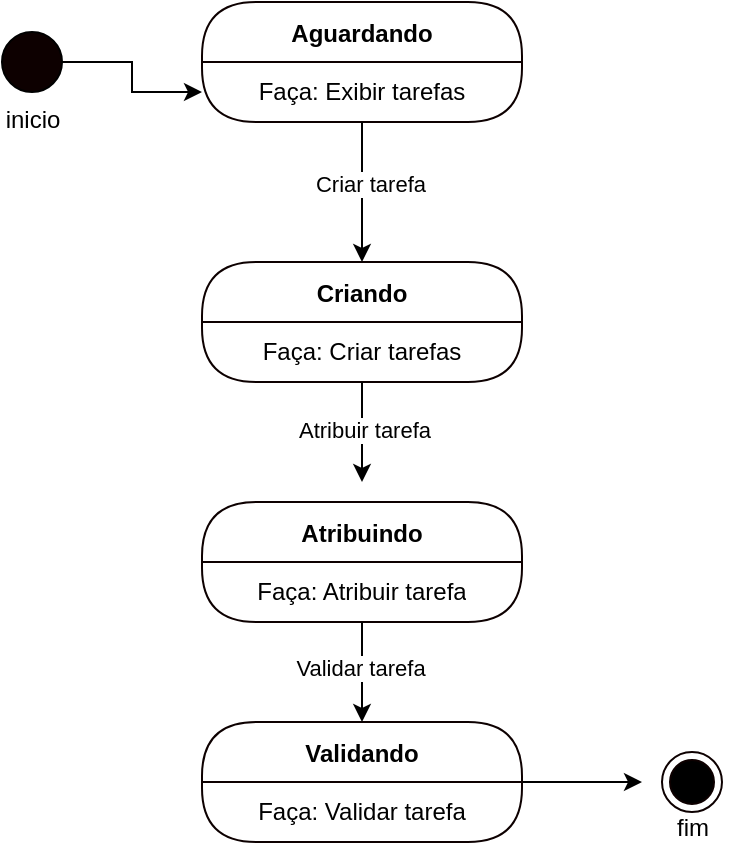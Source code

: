 <mxfile version="21.7.4" type="device">
  <diagram name="Página-1" id="8fmjevdhfhz7o3AnK5xL">
    <mxGraphModel dx="1050" dy="566" grid="1" gridSize="10" guides="1" tooltips="1" connect="1" arrows="1" fold="1" page="1" pageScale="1" pageWidth="827" pageHeight="1169" math="0" shadow="0">
      <root>
        <mxCell id="0" />
        <mxCell id="1" parent="0" />
        <mxCell id="_qyfr5IZ9HIq8Rc6LPQ2-1" value="Aguardando" style="swimlane;fontStyle=1;align=center;verticalAlign=middle;childLayout=stackLayout;horizontal=1;startSize=30;horizontalStack=0;resizeParent=0;resizeLast=1;container=0;fontColor=#000000;collapsible=0;rounded=1;arcSize=30;strokeColor=#0D0000;fillColor=#FFFFFF;swimlaneFillColor=default;dropTarget=0;" vertex="1" parent="1">
          <mxGeometry x="180" y="220" width="160" height="60" as="geometry" />
        </mxCell>
        <mxCell id="_qyfr5IZ9HIq8Rc6LPQ2-2" value="Faça: Exibir tarefas" style="text;html=1;align=center;verticalAlign=middle;spacingLeft=4;spacingRight=4;whiteSpace=wrap;overflow=hidden;rotatable=0;" vertex="1" parent="_qyfr5IZ9HIq8Rc6LPQ2-1">
          <mxGeometry y="30" width="160" height="30" as="geometry" />
        </mxCell>
        <mxCell id="_qyfr5IZ9HIq8Rc6LPQ2-22" value="Subtitle" style="text;html=1;align=center;verticalAlign=middle;spacingLeft=4;spacingRight=4;whiteSpace=wrap;overflow=hidden;rotatable=0;" vertex="1" parent="_qyfr5IZ9HIq8Rc6LPQ2-1">
          <mxGeometry y="60" width="160" as="geometry" />
        </mxCell>
        <mxCell id="_qyfr5IZ9HIq8Rc6LPQ2-4" value="" style="ellipse;html=1;shape=endState;fillColor=#000000;strokeColor=#0D0000;" vertex="1" parent="1">
          <mxGeometry x="410" y="595" width="30" height="30" as="geometry" />
        </mxCell>
        <mxCell id="_qyfr5IZ9HIq8Rc6LPQ2-10" value="Criando" style="swimlane;fontStyle=1;align=center;verticalAlign=middle;childLayout=stackLayout;horizontal=1;startSize=30;horizontalStack=0;resizeParent=0;resizeLast=1;container=0;fontColor=#000000;collapsible=0;rounded=1;arcSize=30;strokeColor=#0D0000;fillColor=#FFFFFF;swimlaneFillColor=default;dropTarget=0;" vertex="1" parent="1">
          <mxGeometry x="180" y="350" width="160" height="60" as="geometry" />
        </mxCell>
        <mxCell id="_qyfr5IZ9HIq8Rc6LPQ2-16" style="edgeStyle=orthogonalEdgeStyle;rounded=0;orthogonalLoop=1;jettySize=auto;html=1;" edge="1" parent="_qyfr5IZ9HIq8Rc6LPQ2-10" source="_qyfr5IZ9HIq8Rc6LPQ2-11">
          <mxGeometry relative="1" as="geometry">
            <mxPoint x="80" y="110" as="targetPoint" />
          </mxGeometry>
        </mxCell>
        <mxCell id="_qyfr5IZ9HIq8Rc6LPQ2-24" value="Atribuir tarefa" style="edgeLabel;html=1;align=center;verticalAlign=middle;resizable=0;points=[];" vertex="1" connectable="0" parent="_qyfr5IZ9HIq8Rc6LPQ2-16">
          <mxGeometry x="-0.05" y="1" relative="1" as="geometry">
            <mxPoint as="offset" />
          </mxGeometry>
        </mxCell>
        <mxCell id="_qyfr5IZ9HIq8Rc6LPQ2-11" value="Faça: Criar tarefas" style="text;html=1;align=center;verticalAlign=middle;spacingLeft=4;spacingRight=4;whiteSpace=wrap;overflow=hidden;rotatable=0;" vertex="1" parent="_qyfr5IZ9HIq8Rc6LPQ2-10">
          <mxGeometry y="30" width="160" height="30" as="geometry" />
        </mxCell>
        <mxCell id="_qyfr5IZ9HIq8Rc6LPQ2-12" value="Atribuindo" style="swimlane;fontStyle=1;align=center;verticalAlign=middle;childLayout=stackLayout;horizontal=1;startSize=30;horizontalStack=0;resizeParent=0;resizeLast=1;container=0;fontColor=#000000;collapsible=0;rounded=1;arcSize=30;strokeColor=#0D0000;fillColor=#FFFFFF;swimlaneFillColor=default;dropTarget=0;" vertex="1" parent="1">
          <mxGeometry x="180" y="470" width="160" height="60" as="geometry" />
        </mxCell>
        <mxCell id="_qyfr5IZ9HIq8Rc6LPQ2-13" value="Faça: Atribuir tarefa" style="text;html=1;align=center;verticalAlign=middle;spacingLeft=4;spacingRight=4;whiteSpace=wrap;overflow=hidden;rotatable=0;" vertex="1" parent="_qyfr5IZ9HIq8Rc6LPQ2-12">
          <mxGeometry y="30" width="160" height="30" as="geometry" />
        </mxCell>
        <mxCell id="_qyfr5IZ9HIq8Rc6LPQ2-15" style="edgeStyle=orthogonalEdgeStyle;rounded=0;orthogonalLoop=1;jettySize=auto;html=1;entryX=0.5;entryY=0;entryDx=0;entryDy=0;" edge="1" parent="1" source="_qyfr5IZ9HIq8Rc6LPQ2-2" target="_qyfr5IZ9HIq8Rc6LPQ2-10">
          <mxGeometry relative="1" as="geometry" />
        </mxCell>
        <mxCell id="_qyfr5IZ9HIq8Rc6LPQ2-23" value="Criar tarefa" style="edgeLabel;html=1;align=center;verticalAlign=middle;resizable=0;points=[];" vertex="1" connectable="0" parent="_qyfr5IZ9HIq8Rc6LPQ2-15">
          <mxGeometry x="-0.114" y="4" relative="1" as="geometry">
            <mxPoint as="offset" />
          </mxGeometry>
        </mxCell>
        <mxCell id="_qyfr5IZ9HIq8Rc6LPQ2-30" style="edgeStyle=orthogonalEdgeStyle;rounded=0;orthogonalLoop=1;jettySize=auto;html=1;" edge="1" parent="1" source="_qyfr5IZ9HIq8Rc6LPQ2-17">
          <mxGeometry relative="1" as="geometry">
            <mxPoint x="400" y="610" as="targetPoint" />
          </mxGeometry>
        </mxCell>
        <mxCell id="_qyfr5IZ9HIq8Rc6LPQ2-17" value="Validando" style="swimlane;fontStyle=1;align=center;verticalAlign=middle;childLayout=stackLayout;horizontal=1;startSize=30;horizontalStack=0;resizeParent=0;resizeLast=1;container=0;fontColor=#000000;collapsible=0;rounded=1;arcSize=30;strokeColor=#0D0000;fillColor=#FFFFFF;swimlaneFillColor=default;dropTarget=0;" vertex="1" parent="1">
          <mxGeometry x="180" y="580" width="160" height="60" as="geometry" />
        </mxCell>
        <mxCell id="_qyfr5IZ9HIq8Rc6LPQ2-18" value="Faça: Validar tarefa" style="text;html=1;align=center;verticalAlign=middle;spacingLeft=4;spacingRight=4;whiteSpace=wrap;overflow=hidden;rotatable=0;" vertex="1" parent="_qyfr5IZ9HIq8Rc6LPQ2-17">
          <mxGeometry y="30" width="160" height="30" as="geometry" />
        </mxCell>
        <mxCell id="_qyfr5IZ9HIq8Rc6LPQ2-26" value="Faça: Validar tarefa" style="text;html=1;align=center;verticalAlign=middle;spacingLeft=4;spacingRight=4;whiteSpace=wrap;overflow=hidden;rotatable=0;" vertex="1" parent="_qyfr5IZ9HIq8Rc6LPQ2-17">
          <mxGeometry y="60" width="160" as="geometry" />
        </mxCell>
        <mxCell id="_qyfr5IZ9HIq8Rc6LPQ2-20" style="edgeStyle=orthogonalEdgeStyle;rounded=0;orthogonalLoop=1;jettySize=auto;html=1;entryX=0.5;entryY=0;entryDx=0;entryDy=0;" edge="1" parent="1" source="_qyfr5IZ9HIq8Rc6LPQ2-13" target="_qyfr5IZ9HIq8Rc6LPQ2-17">
          <mxGeometry relative="1" as="geometry" />
        </mxCell>
        <mxCell id="_qyfr5IZ9HIq8Rc6LPQ2-25" value="Validar tarefa" style="edgeLabel;html=1;align=center;verticalAlign=middle;resizable=0;points=[];" vertex="1" connectable="0" parent="_qyfr5IZ9HIq8Rc6LPQ2-20">
          <mxGeometry x="-0.08" y="-1" relative="1" as="geometry">
            <mxPoint as="offset" />
          </mxGeometry>
        </mxCell>
        <mxCell id="_qyfr5IZ9HIq8Rc6LPQ2-31" value="fim" style="text;html=1;align=center;verticalAlign=middle;resizable=0;points=[];autosize=1;strokeColor=none;fillColor=none;" vertex="1" parent="1">
          <mxGeometry x="405" y="618" width="40" height="30" as="geometry" />
        </mxCell>
        <mxCell id="_qyfr5IZ9HIq8Rc6LPQ2-34" value="" style="edgeStyle=orthogonalEdgeStyle;rounded=0;orthogonalLoop=1;jettySize=auto;html=1;" edge="1" parent="1" source="_qyfr5IZ9HIq8Rc6LPQ2-33" target="_qyfr5IZ9HIq8Rc6LPQ2-2">
          <mxGeometry relative="1" as="geometry" />
        </mxCell>
        <mxCell id="_qyfr5IZ9HIq8Rc6LPQ2-33" value="inicio" style="verticalLabelPosition=bottom;verticalAlign=top;html=1;shape=mxgraph.flowchart.on-page_reference;fillColor=#0D0000;" vertex="1" parent="1">
          <mxGeometry x="80" y="235" width="30" height="30" as="geometry" />
        </mxCell>
      </root>
    </mxGraphModel>
  </diagram>
</mxfile>
